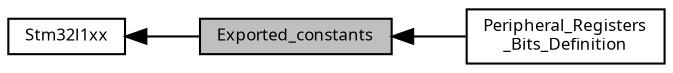 digraph "Exported_constants"
{
  edge [fontname="Sans",fontsize="8",labelfontname="Sans",labelfontsize="8"];
  node [fontname="Sans",fontsize="8",shape=record];
  rankdir=LR;
  Node1 [label="Stm32l1xx",height=0.2,width=0.4,color="black", fillcolor="white", style="filled",URL="$group__stm32l1xx.html"];
  Node0 [label="Exported_constants",height=0.2,width=0.4,color="black", fillcolor="grey75", style="filled", fontcolor="black"];
  Node2 [label="Peripheral_Registers\l_Bits_Definition",height=0.2,width=0.4,color="black", fillcolor="white", style="filled",URL="$group___peripheral___registers___bits___definition.html"];
  Node1->Node0 [shape=plaintext, dir="back", style="solid"];
  Node0->Node2 [shape=plaintext, dir="back", style="solid"];
}
